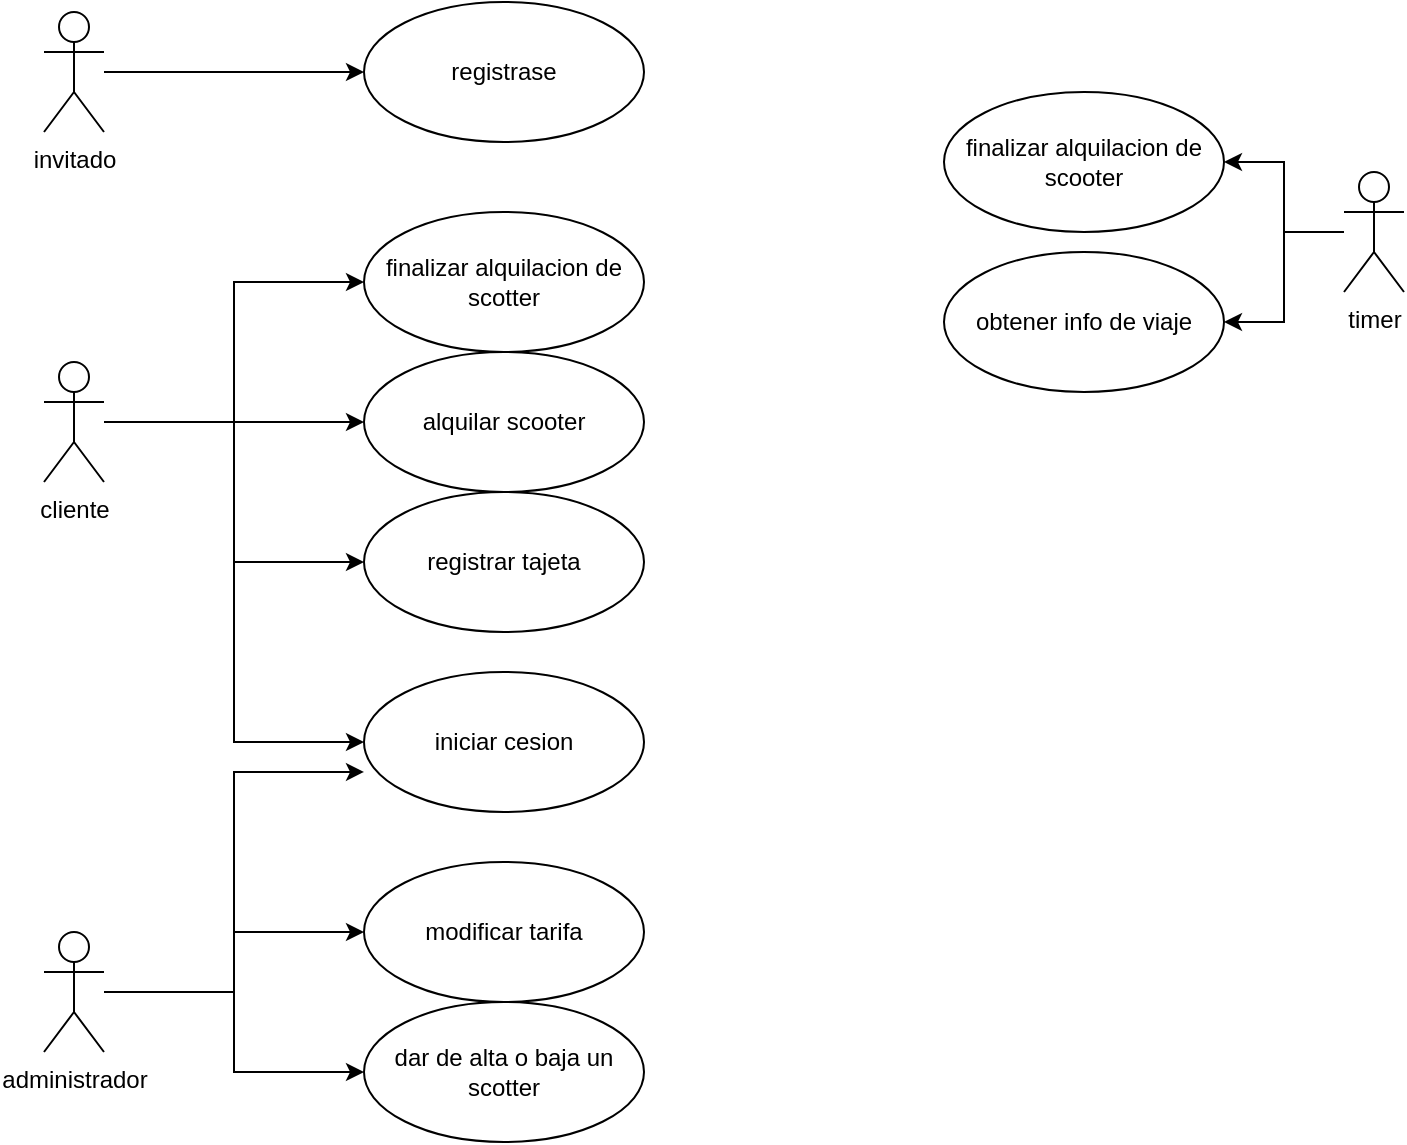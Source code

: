 <mxfile version="20.8.20" type="device"><diagram name="Página-1" id="K346kUH4faha-1L21fnZ"><mxGraphModel dx="874" dy="452" grid="1" gridSize="10" guides="1" tooltips="1" connect="1" arrows="1" fold="1" page="1" pageScale="1" pageWidth="827" pageHeight="1169" math="0" shadow="0"><root><mxCell id="0"/><mxCell id="1" parent="0"/><mxCell id="CA1M-jrSmGRWmSMteBlW-54" style="edgeStyle=orthogonalEdgeStyle;rounded=0;orthogonalLoop=1;jettySize=auto;html=1;" edge="1" parent="1" source="CA1M-jrSmGRWmSMteBlW-17" target="CA1M-jrSmGRWmSMteBlW-21"><mxGeometry relative="1" as="geometry"/></mxCell><mxCell id="CA1M-jrSmGRWmSMteBlW-17" value="invitado" style="shape=umlActor;verticalLabelPosition=bottom;verticalAlign=top;html=1;" vertex="1" parent="1"><mxGeometry x="90" y="20" width="30" height="60" as="geometry"/></mxCell><mxCell id="CA1M-jrSmGRWmSMteBlW-30" style="edgeStyle=orthogonalEdgeStyle;rounded=0;orthogonalLoop=1;jettySize=auto;html=1;entryX=0;entryY=0.5;entryDx=0;entryDy=0;" edge="1" parent="1" source="CA1M-jrSmGRWmSMteBlW-18" target="CA1M-jrSmGRWmSMteBlW-25"><mxGeometry relative="1" as="geometry"/></mxCell><mxCell id="CA1M-jrSmGRWmSMteBlW-31" style="edgeStyle=orthogonalEdgeStyle;rounded=0;orthogonalLoop=1;jettySize=auto;html=1;entryX=0;entryY=0.5;entryDx=0;entryDy=0;" edge="1" parent="1" source="CA1M-jrSmGRWmSMteBlW-18" target="CA1M-jrSmGRWmSMteBlW-27"><mxGeometry relative="1" as="geometry"/></mxCell><mxCell id="CA1M-jrSmGRWmSMteBlW-39" style="edgeStyle=orthogonalEdgeStyle;rounded=0;orthogonalLoop=1;jettySize=auto;html=1;entryX=0;entryY=0.5;entryDx=0;entryDy=0;" edge="1" parent="1" source="CA1M-jrSmGRWmSMteBlW-18" target="CA1M-jrSmGRWmSMteBlW-38"><mxGeometry relative="1" as="geometry"/></mxCell><mxCell id="CA1M-jrSmGRWmSMteBlW-56" style="edgeStyle=orthogonalEdgeStyle;rounded=0;orthogonalLoop=1;jettySize=auto;html=1;entryX=0;entryY=0.5;entryDx=0;entryDy=0;" edge="1" parent="1" source="CA1M-jrSmGRWmSMteBlW-18" target="CA1M-jrSmGRWmSMteBlW-23"><mxGeometry relative="1" as="geometry"/></mxCell><mxCell id="CA1M-jrSmGRWmSMteBlW-18" value="cliente" style="shape=umlActor;verticalLabelPosition=bottom;verticalAlign=top;html=1;" vertex="1" parent="1"><mxGeometry x="90" y="195" width="30" height="60" as="geometry"/></mxCell><mxCell id="CA1M-jrSmGRWmSMteBlW-57" style="edgeStyle=orthogonalEdgeStyle;rounded=0;orthogonalLoop=1;jettySize=auto;html=1;entryX=0;entryY=0.714;entryDx=0;entryDy=0;entryPerimeter=0;" edge="1" parent="1" source="CA1M-jrSmGRWmSMteBlW-19" target="CA1M-jrSmGRWmSMteBlW-23"><mxGeometry relative="1" as="geometry"/></mxCell><mxCell id="CA1M-jrSmGRWmSMteBlW-58" style="edgeStyle=orthogonalEdgeStyle;rounded=0;orthogonalLoop=1;jettySize=auto;html=1;entryX=0;entryY=0.5;entryDx=0;entryDy=0;" edge="1" parent="1" source="CA1M-jrSmGRWmSMteBlW-19" target="CA1M-jrSmGRWmSMteBlW-33"><mxGeometry relative="1" as="geometry"/></mxCell><mxCell id="CA1M-jrSmGRWmSMteBlW-59" style="edgeStyle=orthogonalEdgeStyle;rounded=0;orthogonalLoop=1;jettySize=auto;html=1;" edge="1" parent="1" source="CA1M-jrSmGRWmSMteBlW-19" target="CA1M-jrSmGRWmSMteBlW-46"><mxGeometry relative="1" as="geometry"/></mxCell><mxCell id="CA1M-jrSmGRWmSMteBlW-19" value="administrador" style="shape=umlActor;verticalLabelPosition=bottom;verticalAlign=top;html=1;" vertex="1" parent="1"><mxGeometry x="90" y="480" width="30" height="60" as="geometry"/></mxCell><mxCell id="CA1M-jrSmGRWmSMteBlW-21" value="registrase" style="ellipse;whiteSpace=wrap;html=1;" vertex="1" parent="1"><mxGeometry x="250" y="15" width="140" height="70" as="geometry"/></mxCell><mxCell id="CA1M-jrSmGRWmSMteBlW-23" value="iniciar cesion" style="ellipse;whiteSpace=wrap;html=1;" vertex="1" parent="1"><mxGeometry x="250" y="350" width="140" height="70" as="geometry"/></mxCell><mxCell id="CA1M-jrSmGRWmSMteBlW-25" value="alquilar scooter" style="ellipse;whiteSpace=wrap;html=1;" vertex="1" parent="1"><mxGeometry x="250" y="190" width="140" height="70" as="geometry"/></mxCell><mxCell id="CA1M-jrSmGRWmSMteBlW-27" value="registrar tajeta" style="ellipse;whiteSpace=wrap;html=1;" vertex="1" parent="1"><mxGeometry x="250" y="260" width="140" height="70" as="geometry"/></mxCell><mxCell id="CA1M-jrSmGRWmSMteBlW-33" value="modificar tarifa" style="ellipse;whiteSpace=wrap;html=1;" vertex="1" parent="1"><mxGeometry x="250" y="445" width="140" height="70" as="geometry"/></mxCell><mxCell id="CA1M-jrSmGRWmSMteBlW-38" value="finalizar alquilacion de scotter" style="ellipse;whiteSpace=wrap;html=1;" vertex="1" parent="1"><mxGeometry x="250" y="120" width="140" height="70" as="geometry"/></mxCell><mxCell id="CA1M-jrSmGRWmSMteBlW-44" style="edgeStyle=orthogonalEdgeStyle;rounded=0;orthogonalLoop=1;jettySize=auto;html=1;" edge="1" parent="1" source="CA1M-jrSmGRWmSMteBlW-41" target="CA1M-jrSmGRWmSMteBlW-43"><mxGeometry relative="1" as="geometry"/></mxCell><mxCell id="CA1M-jrSmGRWmSMteBlW-52" style="edgeStyle=orthogonalEdgeStyle;rounded=0;orthogonalLoop=1;jettySize=auto;html=1;" edge="1" parent="1" source="CA1M-jrSmGRWmSMteBlW-41" target="CA1M-jrSmGRWmSMteBlW-51"><mxGeometry relative="1" as="geometry"/></mxCell><mxCell id="CA1M-jrSmGRWmSMteBlW-41" value="timer" style="shape=umlActor;verticalLabelPosition=bottom;verticalAlign=top;html=1;" vertex="1" parent="1"><mxGeometry x="740" y="100" width="30" height="60" as="geometry"/></mxCell><mxCell id="CA1M-jrSmGRWmSMteBlW-43" value="finalizar alquilacion de scooter" style="ellipse;whiteSpace=wrap;html=1;" vertex="1" parent="1"><mxGeometry x="540" y="60" width="140" height="70" as="geometry"/></mxCell><mxCell id="CA1M-jrSmGRWmSMteBlW-46" value="dar de alta o baja un scotter" style="ellipse;whiteSpace=wrap;html=1;" vertex="1" parent="1"><mxGeometry x="250" y="515" width="140" height="70" as="geometry"/></mxCell><mxCell id="CA1M-jrSmGRWmSMteBlW-51" value="obtener info de viaje" style="ellipse;whiteSpace=wrap;html=1;" vertex="1" parent="1"><mxGeometry x="540" y="140" width="140" height="70" as="geometry"/></mxCell></root></mxGraphModel></diagram></mxfile>